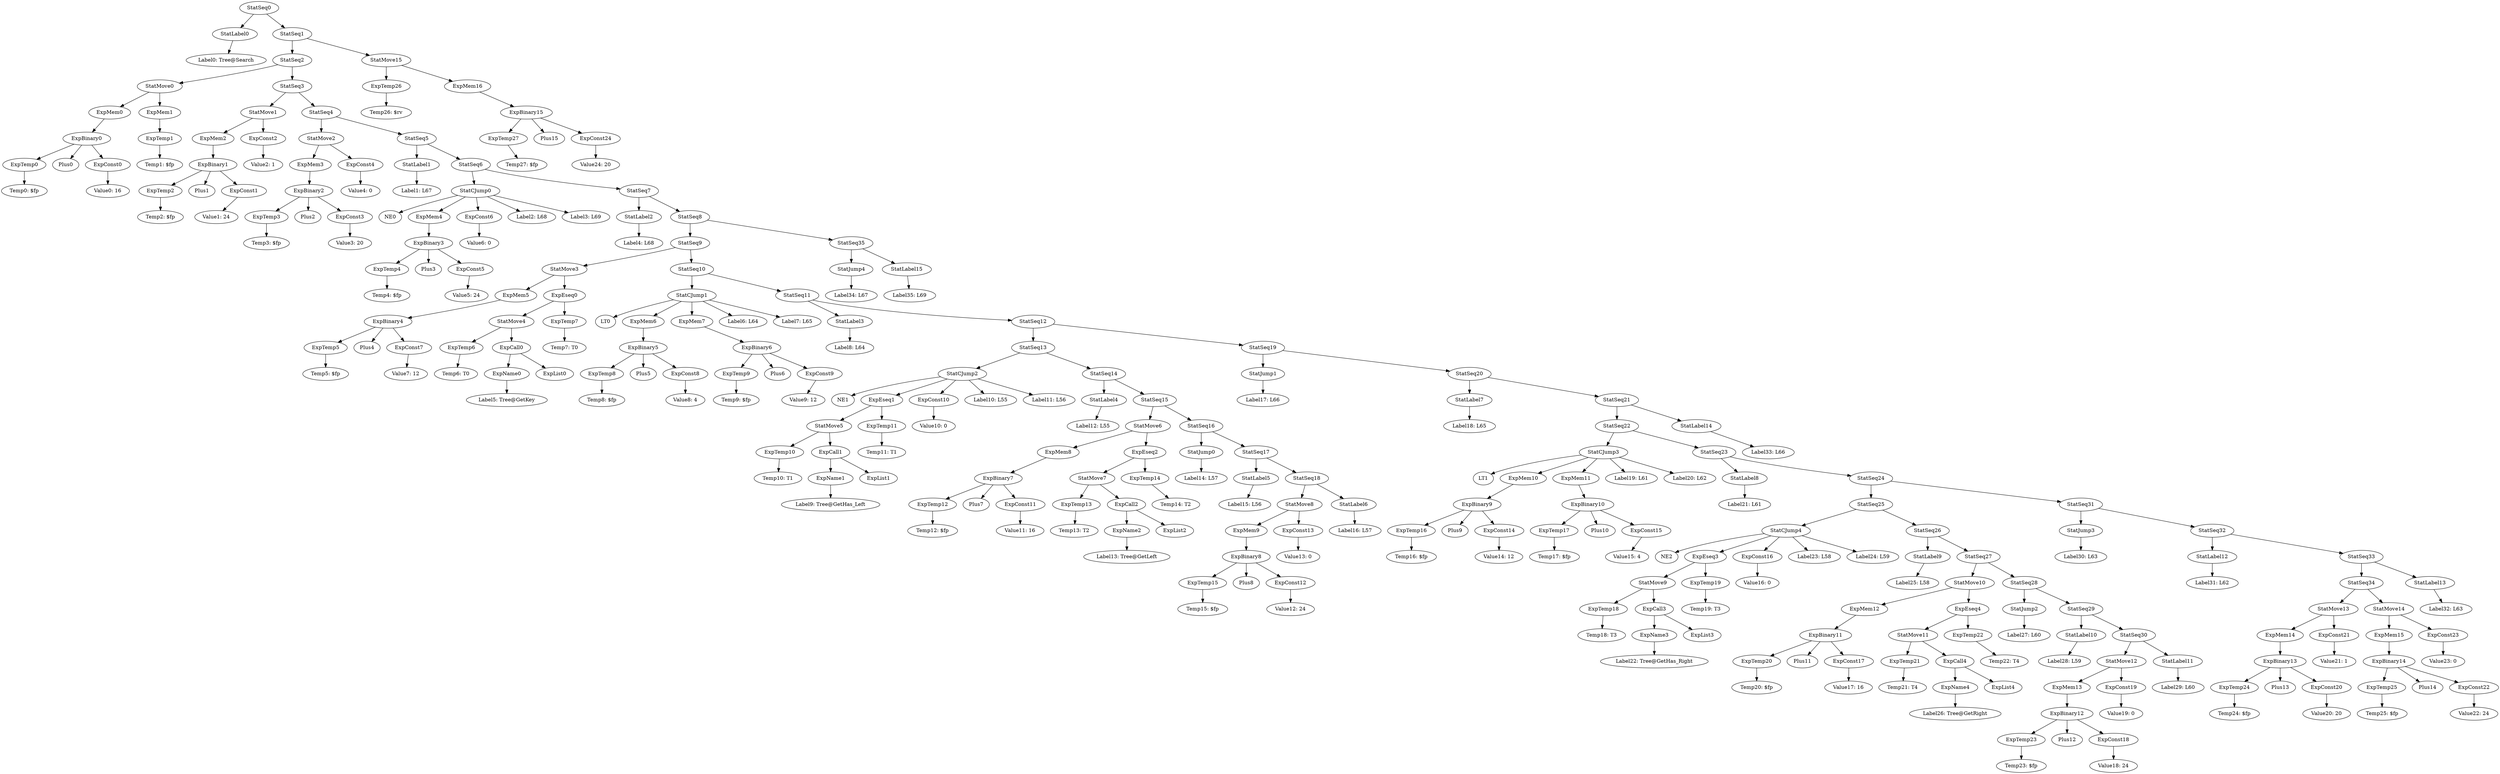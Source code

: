 digraph {
	ordering = out;
	ExpTemp27 -> "Temp27: $fp";
	ExpTemp26 -> "Temp26: $rv";
	StatLabel15 -> "Label35: L69";
	StatJump4 -> "Label34: L67";
	StatSeq8 -> StatSeq9;
	StatSeq8 -> StatSeq35;
	StatLabel14 -> "Label33: L66";
	StatSeq21 -> StatSeq22;
	StatSeq21 -> StatLabel14;
	StatLabel13 -> "Label32: L63";
	StatSeq35 -> StatJump4;
	StatSeq35 -> StatLabel15;
	StatMove14 -> ExpMem15;
	StatMove14 -> ExpConst23;
	ExpConst22 -> "Value22: 24";
	StatSeq34 -> StatMove13;
	StatSeq34 -> StatMove14;
	ExpConst21 -> "Value21: 1";
	ExpMem14 -> ExpBinary13;
	ExpConst20 -> "Value20: 20";
	ExpTemp24 -> "Temp24: $fp";
	StatSeq24 -> StatSeq25;
	StatSeq24 -> StatSeq31;
	ExpMem13 -> ExpBinary12;
	ExpConst18 -> "Value18: 24";
	ExpBinary12 -> ExpTemp23;
	ExpBinary12 -> Plus12;
	ExpBinary12 -> ExpConst18;
	StatSeq29 -> StatLabel10;
	StatSeq29 -> StatSeq30;
	StatSeq28 -> StatJump2;
	StatSeq28 -> StatSeq29;
	StatLabel10 -> "Label28: L59";
	StatJump2 -> "Label27: L60";
	StatSeq27 -> StatMove10;
	StatSeq27 -> StatSeq28;
	StatSeq32 -> StatLabel12;
	StatSeq32 -> StatSeq33;
	ExpTemp22 -> "Temp22: T4";
	ExpEseq4 -> StatMove11;
	ExpEseq4 -> ExpTemp22;
	ExpName4 -> "Label26: Tree@GetRight";
	ExpTemp21 -> "Temp21: T4";
	StatMove10 -> ExpMem12;
	StatMove10 -> ExpEseq4;
	ExpMem12 -> ExpBinary11;
	ExpConst17 -> "Value17: 16";
	StatLabel9 -> "Label25: L58";
	StatSeq25 -> StatCJump4;
	StatSeq25 -> StatSeq26;
	ExpConst16 -> "Value16: 0";
	ExpTemp25 -> "Temp25: $fp";
	ExpEseq3 -> StatMove9;
	ExpEseq3 -> ExpTemp19;
	ExpName3 -> "Label22: Tree@GetHas_Right";
	StatMove9 -> ExpTemp18;
	StatMove9 -> ExpCall3;
	ExpTemp18 -> "Temp18: T3";
	StatLabel8 -> "Label21: L61";
	StatSeq22 -> StatCJump3;
	StatSeq22 -> StatSeq23;
	StatMove11 -> ExpTemp21;
	StatMove11 -> ExpCall4;
	ExpMem11 -> ExpBinary10;
	ExpConst15 -> "Value15: 4";
	ExpBinary10 -> ExpTemp17;
	ExpBinary10 -> Plus10;
	ExpBinary10 -> ExpConst15;
	ExpConst14 -> "Value14: 12";
	StatCJump3 -> LT1;
	StatCJump3 -> ExpMem10;
	StatCJump3 -> ExpMem11;
	StatCJump3 -> "Label19: L61";
	StatCJump3 -> "Label20: L62";
	StatSeq19 -> StatJump1;
	StatSeq19 -> StatSeq20;
	ExpTemp6 -> "Temp6: T0";
	StatSeq26 -> StatLabel9;
	StatSeq26 -> StatSeq27;
	StatMove6 -> ExpMem8;
	StatMove6 -> ExpEseq2;
	ExpConst24 -> "Value24: 20";
	StatMove3 -> ExpMem5;
	StatMove3 -> ExpEseq0;
	ExpConst0 -> "Value0: 16";
	ExpConst2 -> "Value2: 1";
	ExpTemp7 -> "Temp7: T0";
	ExpTemp0 -> "Temp0: $fp";
	ExpConst4 -> "Value4: 0";
	ExpTemp20 -> "Temp20: $fp";
	ExpName0 -> "Label5: Tree@GetKey";
	ExpConst8 -> "Value8: 4";
	ExpConst6 -> "Value6: 0";
	ExpMem1 -> ExpTemp1;
	StatSeq2 -> StatMove0;
	StatSeq2 -> StatSeq3;
	ExpMem0 -> ExpBinary0;
	ExpConst10 -> "Value10: 0";
	ExpBinary1 -> ExpTemp2;
	ExpBinary1 -> Plus1;
	ExpBinary1 -> ExpConst1;
	ExpMem3 -> ExpBinary2;
	ExpName2 -> "Label13: Tree@GetLeft";
	ExpMem5 -> ExpBinary4;
	ExpBinary2 -> ExpTemp3;
	ExpBinary2 -> Plus2;
	ExpBinary2 -> ExpConst3;
	ExpTemp5 -> "Temp5: $fp";
	ExpTemp4 -> "Temp4: $fp";
	StatLabel5 -> "Label15: L56";
	ExpConst5 -> "Value5: 24";
	StatSeq0 -> StatLabel0;
	StatSeq0 -> StatSeq1;
	StatSeq31 -> StatJump3;
	StatSeq31 -> StatSeq32;
	ExpEseq0 -> StatMove4;
	ExpEseq0 -> ExpTemp7;
	ExpTemp11 -> "Temp11: T1";
	StatSeq6 -> StatCJump0;
	StatSeq6 -> StatSeq7;
	ExpTemp3 -> "Temp3: $fp";
	ExpCall0 -> ExpName0;
	ExpCall0 -> ExpList0;
	StatSeq9 -> StatMove3;
	StatSeq9 -> StatSeq10;
	StatLabel1 -> "Label1: L67";
	StatSeq1 -> StatSeq2;
	StatSeq1 -> StatMove15;
	ExpMem2 -> ExpBinary1;
	StatMove0 -> ExpMem0;
	StatMove0 -> ExpMem1;
	StatLabel7 -> "Label18: L65";
	StatMove8 -> ExpMem9;
	StatMove8 -> ExpConst13;
	StatSeq3 -> StatMove1;
	StatSeq3 -> StatSeq4;
	StatMove15 -> ExpTemp26;
	StatMove15 -> ExpMem16;
	ExpBinary3 -> ExpTemp4;
	ExpBinary3 -> Plus3;
	ExpBinary3 -> ExpConst5;
	StatLabel3 -> "Label8: L64";
	ExpMem7 -> ExpBinary6;
	StatSeq15 -> StatMove6;
	StatSeq15 -> StatSeq16;
	StatSeq33 -> StatSeq34;
	StatSeq33 -> StatLabel13;
	ExpBinary11 -> ExpTemp20;
	ExpBinary11 -> Plus11;
	ExpBinary11 -> ExpConst17;
	ExpMem4 -> ExpBinary3;
	ExpBinary0 -> ExpTemp0;
	ExpBinary0 -> Plus0;
	ExpBinary0 -> ExpConst0;
	StatLabel11 -> "Label29: L60";
	ExpTemp2 -> "Temp2: $fp";
	ExpBinary13 -> ExpTemp24;
	ExpBinary13 -> Plus13;
	ExpBinary13 -> ExpConst20;
	StatMove2 -> ExpMem3;
	StatMove2 -> ExpConst4;
	ExpConst1 -> "Value1: 24";
	StatCJump0 -> NE0;
	StatCJump0 -> ExpMem4;
	StatCJump0 -> ExpConst6;
	StatCJump0 -> "Label2: L68";
	StatCJump0 -> "Label3: L69";
	ExpBinary14 -> ExpTemp25;
	ExpBinary14 -> Plus14;
	ExpBinary14 -> ExpConst22;
	StatSeq5 -> StatLabel1;
	StatSeq5 -> StatSeq6;
	StatSeq23 -> StatLabel8;
	StatSeq23 -> StatSeq24;
	StatLabel4 -> "Label12: L55";
	StatSeq30 -> StatMove12;
	StatSeq30 -> StatLabel11;
	ExpTemp19 -> "Temp19: T3";
	StatLabel0 -> "Label0: Tree@Search";
	StatSeq17 -> StatLabel5;
	StatSeq17 -> StatSeq18;
	StatMove1 -> ExpMem2;
	StatMove1 -> ExpConst2;
	ExpTemp23 -> "Temp23: $fp";
	ExpTemp17 -> "Temp17: $fp";
	ExpMem9 -> ExpBinary8;
	StatSeq13 -> StatCJump2;
	StatSeq13 -> StatSeq14;
	ExpConst7 -> "Value7: 12";
	ExpConst3 -> "Value3: 20";
	ExpConst23 -> "Value23: 0";
	ExpTemp12 -> "Temp12: $fp";
	StatLabel6 -> "Label16: L57";
	ExpCall3 -> ExpName3;
	ExpCall3 -> ExpList3;
	StatCJump1 -> LT0;
	StatCJump1 -> ExpMem6;
	StatCJump1 -> ExpMem7;
	StatCJump1 -> "Label6: L64";
	StatCJump1 -> "Label7: L65";
	ExpMem15 -> ExpBinary14;
	ExpTemp8 -> "Temp8: $fp";
	StatCJump4 -> NE2;
	StatCJump4 -> ExpEseq3;
	StatCJump4 -> ExpConst16;
	StatCJump4 -> "Label23: L58";
	StatCJump4 -> "Label24: L59";
	ExpBinary9 -> ExpTemp16;
	ExpBinary9 -> Plus9;
	ExpBinary9 -> ExpConst14;
	ExpBinary7 -> ExpTemp12;
	ExpBinary7 -> Plus7;
	ExpBinary7 -> ExpConst11;
	ExpConst12 -> "Value12: 24";
	ExpBinary5 -> ExpTemp8;
	ExpBinary5 -> Plus5;
	ExpBinary5 -> ExpConst8;
	StatMove5 -> ExpTemp10;
	StatMove5 -> ExpCall1;
	StatLabel2 -> "Label4: L68";
	StatMove4 -> ExpTemp6;
	StatMove4 -> ExpCall0;
	ExpConst9 -> "Value9: 12";
	StatSeq20 -> StatLabel7;
	StatSeq20 -> StatSeq21;
	StatSeq11 -> StatLabel3;
	StatSeq11 -> StatSeq12;
	ExpMem6 -> ExpBinary5;
	ExpTemp16 -> "Temp16: $fp";
	StatCJump2 -> NE1;
	StatCJump2 -> ExpEseq1;
	StatCJump2 -> ExpConst10;
	StatCJump2 -> "Label10: L55";
	StatCJump2 -> "Label11: L56";
	StatJump3 -> "Label30: L63";
	ExpCall4 -> ExpName4;
	ExpCall4 -> ExpList4;
	ExpTemp9 -> "Temp9: $fp";
	ExpMem16 -> ExpBinary15;
	ExpBinary6 -> ExpTemp9;
	ExpBinary6 -> Plus6;
	ExpBinary6 -> ExpConst9;
	StatMove13 -> ExpMem14;
	StatMove13 -> ExpConst21;
	StatSeq10 -> StatCJump1;
	StatSeq10 -> StatSeq11;
	ExpName1 -> "Label9: Tree@GetHas_Left";
	ExpEseq1 -> StatMove5;
	ExpEseq1 -> ExpTemp11;
	StatSeq14 -> StatLabel4;
	StatSeq14 -> StatSeq15;
	ExpTemp15 -> "Temp15: $fp";
	ExpMem10 -> ExpBinary9;
	ExpTemp10 -> "Temp10: T1";
	ExpCall1 -> ExpName1;
	ExpCall1 -> ExpList1;
	StatJump0 -> "Label14: L57";
	StatLabel12 -> "Label31: L62";
	ExpConst11 -> "Value11: 16";
	ExpMem8 -> ExpBinary7;
	ExpTemp13 -> "Temp13: T2";
	ExpConst13 -> "Value13: 0";
	StatMove7 -> ExpTemp13;
	StatMove7 -> ExpCall2;
	ExpBinary15 -> ExpTemp27;
	ExpBinary15 -> Plus15;
	ExpBinary15 -> ExpConst24;
	ExpCall2 -> ExpName2;
	ExpCall2 -> ExpList2;
	ExpBinary4 -> ExpTemp5;
	ExpBinary4 -> Plus4;
	ExpBinary4 -> ExpConst7;
	ExpTemp1 -> "Temp1: $fp";
	ExpEseq2 -> StatMove7;
	ExpEseq2 -> ExpTemp14;
	ExpConst19 -> "Value19: 0";
	StatMove12 -> ExpMem13;
	StatMove12 -> ExpConst19;
	ExpTemp14 -> "Temp14: T2";
	StatSeq7 -> StatLabel2;
	StatSeq7 -> StatSeq8;
	StatSeq16 -> StatJump0;
	StatSeq16 -> StatSeq17;
	ExpBinary8 -> ExpTemp15;
	ExpBinary8 -> Plus8;
	ExpBinary8 -> ExpConst12;
	StatSeq18 -> StatMove8;
	StatSeq18 -> StatLabel6;
	StatSeq12 -> StatSeq13;
	StatSeq12 -> StatSeq19;
	StatSeq4 -> StatMove2;
	StatSeq4 -> StatSeq5;
	StatJump1 -> "Label17: L66";
}

